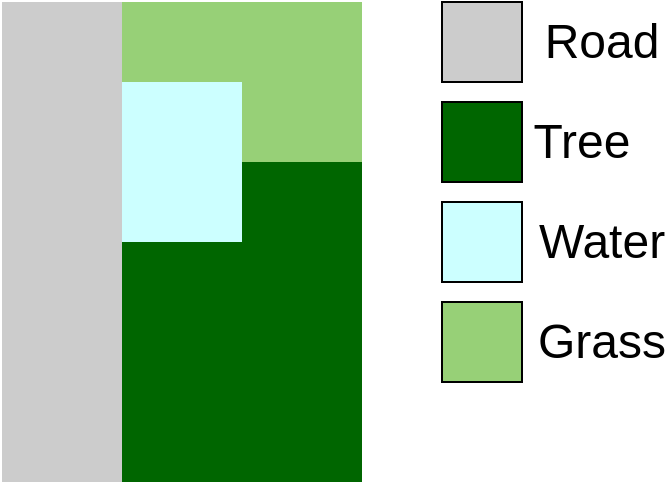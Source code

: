 <mxfile version="14.9.6" type="device"><diagram id="MQ928XqDC_DaeCOKIWyl" name="Page-1"><mxGraphModel dx="932" dy="577" grid="1" gridSize="10" guides="1" tooltips="1" connect="1" arrows="1" fold="1" page="1" pageScale="1" pageWidth="827" pageHeight="1169" math="0" shadow="0"><root><mxCell id="0"/><mxCell id="1" parent="0"/><mxCell id="bMrbI7EMjFrw4qsElQTQ-1" value="" style="shape=table;html=1;whiteSpace=wrap;startSize=0;container=1;collapsible=0;childLayout=tableLayout;strokeWidth=1;swimlaneFillColor=none;strokeColor=none;" vertex="1" parent="1"><mxGeometry x="320" y="240" width="180" height="120" as="geometry"/></mxCell><mxCell id="bMrbI7EMjFrw4qsElQTQ-2" value="" style="shape=partialRectangle;html=1;whiteSpace=wrap;collapsible=0;dropTarget=0;pointerEvents=0;fillColor=none;top=0;left=0;bottom=0;right=0;points=[[0,0.5],[1,0.5]];portConstraint=eastwest;" vertex="1" parent="bMrbI7EMjFrw4qsElQTQ-1"><mxGeometry width="180" height="40" as="geometry"/></mxCell><mxCell id="bMrbI7EMjFrw4qsElQTQ-3" value="" style="shape=partialRectangle;html=1;whiteSpace=wrap;connectable=0;top=0;left=0;bottom=0;right=0;overflow=hidden;pointerEvents=1;fillColor=#CCCCCC;" vertex="1" parent="bMrbI7EMjFrw4qsElQTQ-2"><mxGeometry width="60" height="40" as="geometry"/></mxCell><mxCell id="bMrbI7EMjFrw4qsElQTQ-4" value="" style="shape=partialRectangle;html=1;whiteSpace=wrap;connectable=0;top=0;left=0;bottom=0;right=0;overflow=hidden;pointerEvents=1;fillColor=#97D077;" vertex="1" parent="bMrbI7EMjFrw4qsElQTQ-2"><mxGeometry x="60" width="60" height="40" as="geometry"/></mxCell><mxCell id="bMrbI7EMjFrw4qsElQTQ-5" value="" style="shape=partialRectangle;html=1;whiteSpace=wrap;connectable=0;top=0;left=0;bottom=0;right=0;overflow=hidden;pointerEvents=1;fillColor=#97D077;" vertex="1" parent="bMrbI7EMjFrw4qsElQTQ-2"><mxGeometry x="120" width="60" height="40" as="geometry"/></mxCell><mxCell id="bMrbI7EMjFrw4qsElQTQ-6" value="" style="shape=partialRectangle;html=1;whiteSpace=wrap;collapsible=0;dropTarget=0;pointerEvents=0;fillColor=none;top=0;left=0;bottom=0;right=0;points=[[0,0.5],[1,0.5]];portConstraint=eastwest;" vertex="1" parent="bMrbI7EMjFrw4qsElQTQ-1"><mxGeometry y="40" width="180" height="40" as="geometry"/></mxCell><mxCell id="bMrbI7EMjFrw4qsElQTQ-7" value="" style="shape=partialRectangle;html=1;whiteSpace=wrap;connectable=0;top=0;left=0;bottom=0;right=0;overflow=hidden;pointerEvents=1;fillColor=#CCCCCC;" vertex="1" parent="bMrbI7EMjFrw4qsElQTQ-6"><mxGeometry width="60" height="40" as="geometry"/></mxCell><mxCell id="bMrbI7EMjFrw4qsElQTQ-8" value="" style="shape=partialRectangle;html=1;whiteSpace=wrap;connectable=0;top=0;left=0;bottom=0;right=0;overflow=hidden;pointerEvents=1;fillColor=#CCFFFF;" vertex="1" parent="bMrbI7EMjFrw4qsElQTQ-6"><mxGeometry x="60" width="60" height="40" as="geometry"/></mxCell><mxCell id="bMrbI7EMjFrw4qsElQTQ-9" value="" style="shape=partialRectangle;html=1;whiteSpace=wrap;connectable=0;top=0;left=0;bottom=0;right=0;overflow=hidden;pointerEvents=1;fillColor=#97D077;" vertex="1" parent="bMrbI7EMjFrw4qsElQTQ-6"><mxGeometry x="120" width="60" height="40" as="geometry"/></mxCell><mxCell id="bMrbI7EMjFrw4qsElQTQ-10" value="" style="shape=partialRectangle;html=1;whiteSpace=wrap;collapsible=0;dropTarget=0;pointerEvents=0;fillColor=none;top=0;left=0;bottom=0;right=0;points=[[0,0.5],[1,0.5]];portConstraint=eastwest;" vertex="1" parent="bMrbI7EMjFrw4qsElQTQ-1"><mxGeometry y="80" width="180" height="40" as="geometry"/></mxCell><mxCell id="bMrbI7EMjFrw4qsElQTQ-11" value="" style="shape=partialRectangle;html=1;whiteSpace=wrap;connectable=0;top=0;left=0;bottom=0;right=0;overflow=hidden;pointerEvents=1;fillColor=#CCCCCC;" vertex="1" parent="bMrbI7EMjFrw4qsElQTQ-10"><mxGeometry width="60" height="40" as="geometry"/></mxCell><mxCell id="bMrbI7EMjFrw4qsElQTQ-12" value="" style="shape=partialRectangle;html=1;whiteSpace=wrap;connectable=0;top=0;left=0;bottom=0;right=0;overflow=hidden;pointerEvents=1;fillColor=#CCFFFF;" vertex="1" parent="bMrbI7EMjFrw4qsElQTQ-10"><mxGeometry x="60" width="60" height="40" as="geometry"/></mxCell><mxCell id="bMrbI7EMjFrw4qsElQTQ-13" value="" style="shape=partialRectangle;html=1;whiteSpace=wrap;connectable=0;top=0;left=0;bottom=0;right=0;overflow=hidden;pointerEvents=1;fillColor=#006600;" vertex="1" parent="bMrbI7EMjFrw4qsElQTQ-10"><mxGeometry x="120" width="60" height="40" as="geometry"/></mxCell><mxCell id="bMrbI7EMjFrw4qsElQTQ-14" value="" style="rounded=0;whiteSpace=wrap;html=1;fillColor=#CCCCCC;gradientColor=none;" vertex="1" parent="1"><mxGeometry x="540" y="240" width="40" height="40" as="geometry"/></mxCell><mxCell id="bMrbI7EMjFrw4qsElQTQ-15" value="" style="rounded=0;whiteSpace=wrap;html=1;gradientColor=none;fillColor=#006600;" vertex="1" parent="1"><mxGeometry x="540" y="290" width="40" height="40" as="geometry"/></mxCell><mxCell id="bMrbI7EMjFrw4qsElQTQ-16" value="" style="rounded=0;whiteSpace=wrap;html=1;gradientColor=none;fillColor=#CCFFFF;" vertex="1" parent="1"><mxGeometry x="540" y="340" width="40" height="40" as="geometry"/></mxCell><mxCell id="bMrbI7EMjFrw4qsElQTQ-17" value="" style="rounded=0;whiteSpace=wrap;html=1;gradientColor=none;fillColor=#97D077;" vertex="1" parent="1"><mxGeometry x="540" y="390" width="40" height="40" as="geometry"/></mxCell><mxCell id="bMrbI7EMjFrw4qsElQTQ-18" value="&lt;font style=&quot;font-size: 24px&quot;&gt;Road&lt;/font&gt;" style="text;html=1;strokeColor=none;fillColor=none;align=center;verticalAlign=middle;whiteSpace=wrap;rounded=0;" vertex="1" parent="1"><mxGeometry x="590" y="250" width="60" height="20" as="geometry"/></mxCell><mxCell id="bMrbI7EMjFrw4qsElQTQ-19" value="&lt;font style=&quot;font-size: 24px&quot;&gt;Tree&lt;/font&gt;" style="text;html=1;strokeColor=none;fillColor=none;align=center;verticalAlign=middle;whiteSpace=wrap;rounded=0;" vertex="1" parent="1"><mxGeometry x="590" y="300" width="40" height="20" as="geometry"/></mxCell><mxCell id="bMrbI7EMjFrw4qsElQTQ-20" value="&lt;font style=&quot;font-size: 24px&quot;&gt;Water&lt;/font&gt;" style="text;html=1;strokeColor=none;fillColor=none;align=center;verticalAlign=middle;whiteSpace=wrap;rounded=0;" vertex="1" parent="1"><mxGeometry x="600" y="350" width="40" height="20" as="geometry"/></mxCell><mxCell id="bMrbI7EMjFrw4qsElQTQ-22" value="&lt;font style=&quot;font-size: 24px&quot;&gt;Grass&lt;/font&gt;" style="text;html=1;strokeColor=none;fillColor=none;align=center;verticalAlign=middle;whiteSpace=wrap;rounded=0;" vertex="1" parent="1"><mxGeometry x="600" y="400" width="40" height="20" as="geometry"/></mxCell><mxCell id="bMrbI7EMjFrw4qsElQTQ-25" value="" style="shape=table;html=1;whiteSpace=wrap;startSize=0;container=1;collapsible=0;childLayout=tableLayout;strokeWidth=1;swimlaneFillColor=none;strokeColor=none;" vertex="1" parent="1"><mxGeometry x="320" y="360" width="180" height="120" as="geometry"/></mxCell><mxCell id="bMrbI7EMjFrw4qsElQTQ-26" value="" style="shape=partialRectangle;html=1;whiteSpace=wrap;collapsible=0;dropTarget=0;pointerEvents=0;fillColor=none;top=0;left=0;bottom=0;right=0;points=[[0,0.5],[1,0.5]];portConstraint=eastwest;" vertex="1" parent="bMrbI7EMjFrw4qsElQTQ-25"><mxGeometry width="180" height="40" as="geometry"/></mxCell><mxCell id="bMrbI7EMjFrw4qsElQTQ-27" value="" style="shape=partialRectangle;html=1;whiteSpace=wrap;connectable=0;top=0;left=0;bottom=0;right=0;overflow=hidden;pointerEvents=1;fillColor=#CCCCCC;" vertex="1" parent="bMrbI7EMjFrw4qsElQTQ-26"><mxGeometry width="60" height="40" as="geometry"/></mxCell><mxCell id="bMrbI7EMjFrw4qsElQTQ-28" value="" style="shape=partialRectangle;html=1;whiteSpace=wrap;connectable=0;top=0;left=0;bottom=0;right=0;overflow=hidden;pointerEvents=1;fillColor=#006600;" vertex="1" parent="bMrbI7EMjFrw4qsElQTQ-26"><mxGeometry x="60" width="60" height="40" as="geometry"/></mxCell><mxCell id="bMrbI7EMjFrw4qsElQTQ-29" value="" style="shape=partialRectangle;html=1;whiteSpace=wrap;connectable=0;top=0;left=0;bottom=0;right=0;overflow=hidden;pointerEvents=1;fillColor=#006600;" vertex="1" parent="bMrbI7EMjFrw4qsElQTQ-26"><mxGeometry x="120" width="60" height="40" as="geometry"/></mxCell><mxCell id="bMrbI7EMjFrw4qsElQTQ-30" value="" style="shape=partialRectangle;html=1;whiteSpace=wrap;collapsible=0;dropTarget=0;pointerEvents=0;fillColor=none;top=0;left=0;bottom=0;right=0;points=[[0,0.5],[1,0.5]];portConstraint=eastwest;" vertex="1" parent="bMrbI7EMjFrw4qsElQTQ-25"><mxGeometry y="40" width="180" height="40" as="geometry"/></mxCell><mxCell id="bMrbI7EMjFrw4qsElQTQ-31" value="" style="shape=partialRectangle;html=1;whiteSpace=wrap;connectable=0;top=0;left=0;bottom=0;right=0;overflow=hidden;pointerEvents=1;fillColor=#CCCCCC;" vertex="1" parent="bMrbI7EMjFrw4qsElQTQ-30"><mxGeometry width="60" height="40" as="geometry"/></mxCell><mxCell id="bMrbI7EMjFrw4qsElQTQ-32" value="" style="shape=partialRectangle;html=1;whiteSpace=wrap;connectable=0;top=0;left=0;bottom=0;right=0;overflow=hidden;pointerEvents=1;fillColor=#006600;" vertex="1" parent="bMrbI7EMjFrw4qsElQTQ-30"><mxGeometry x="60" width="60" height="40" as="geometry"/></mxCell><mxCell id="bMrbI7EMjFrw4qsElQTQ-33" value="" style="shape=partialRectangle;html=1;whiteSpace=wrap;connectable=0;top=0;left=0;bottom=0;right=0;overflow=hidden;pointerEvents=1;fillColor=#006600;" vertex="1" parent="bMrbI7EMjFrw4qsElQTQ-30"><mxGeometry x="120" width="60" height="40" as="geometry"/></mxCell><mxCell id="bMrbI7EMjFrw4qsElQTQ-34" value="" style="shape=partialRectangle;html=1;whiteSpace=wrap;collapsible=0;dropTarget=0;pointerEvents=0;fillColor=none;top=0;left=0;bottom=0;right=0;points=[[0,0.5],[1,0.5]];portConstraint=eastwest;" vertex="1" parent="bMrbI7EMjFrw4qsElQTQ-25"><mxGeometry y="80" width="180" height="40" as="geometry"/></mxCell><mxCell id="bMrbI7EMjFrw4qsElQTQ-35" value="" style="shape=partialRectangle;html=1;whiteSpace=wrap;connectable=0;top=0;left=0;bottom=0;right=0;overflow=hidden;pointerEvents=1;fillColor=#CCCCCC;" vertex="1" parent="bMrbI7EMjFrw4qsElQTQ-34"><mxGeometry width="60" height="40" as="geometry"/></mxCell><mxCell id="bMrbI7EMjFrw4qsElQTQ-36" value="" style="shape=partialRectangle;html=1;whiteSpace=wrap;connectable=0;top=0;left=0;bottom=0;right=0;overflow=hidden;pointerEvents=1;fillColor=#006600;" vertex="1" parent="bMrbI7EMjFrw4qsElQTQ-34"><mxGeometry x="60" width="60" height="40" as="geometry"/></mxCell><mxCell id="bMrbI7EMjFrw4qsElQTQ-37" value="" style="shape=partialRectangle;html=1;whiteSpace=wrap;connectable=0;top=0;left=0;bottom=0;right=0;overflow=hidden;pointerEvents=1;fillColor=#006600;" vertex="1" parent="bMrbI7EMjFrw4qsElQTQ-34"><mxGeometry x="120" width="60" height="40" as="geometry"/></mxCell></root></mxGraphModel></diagram></mxfile>